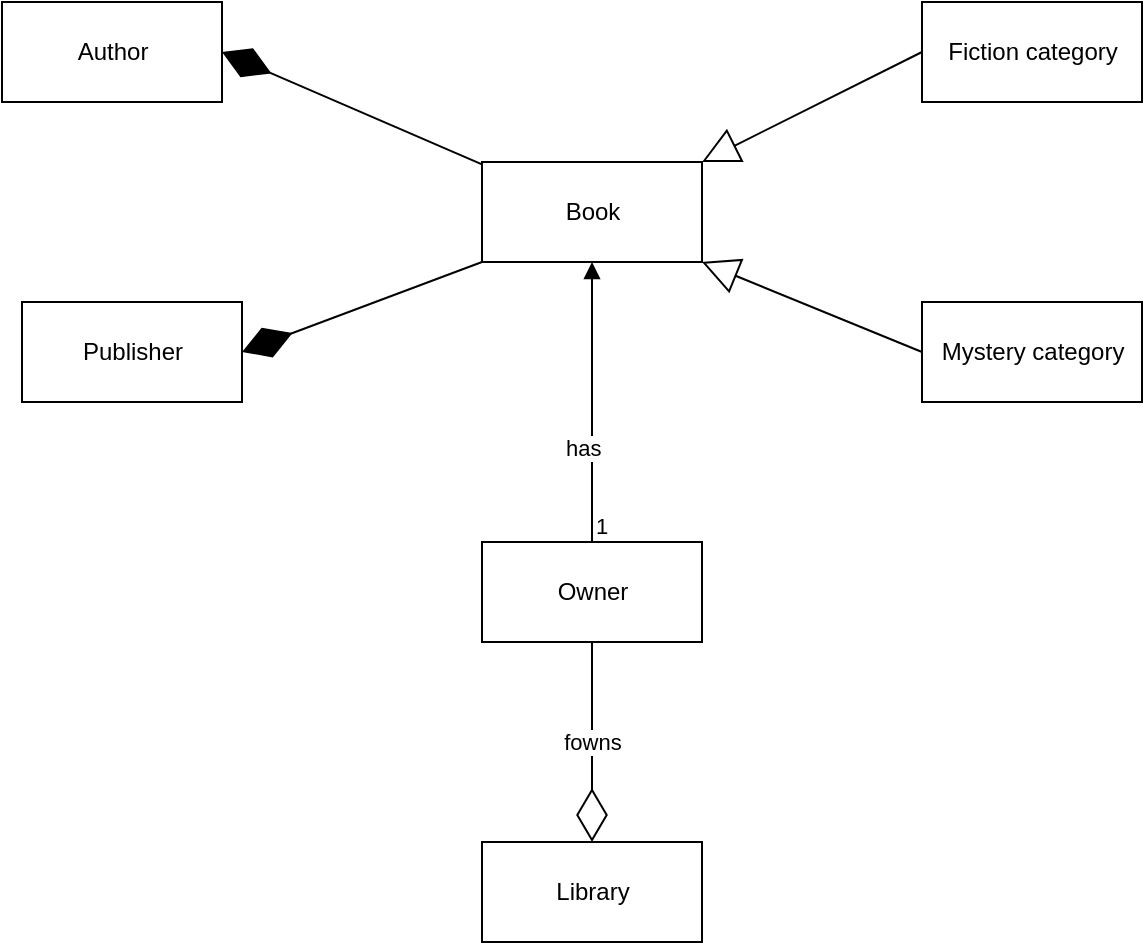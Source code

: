 <mxfile version="13.8.0" type="github">
  <diagram id="C5RBs43oDa-KdzZeNtuy" name="Page-1">
    <mxGraphModel dx="1038" dy="580" grid="1" gridSize="10" guides="1" tooltips="1" connect="1" arrows="1" fold="1" page="1" pageScale="1" pageWidth="827" pageHeight="1169" math="0" shadow="0">
      <root>
        <mxCell id="WIyWlLk6GJQsqaUBKTNV-0" />
        <mxCell id="WIyWlLk6GJQsqaUBKTNV-1" parent="WIyWlLk6GJQsqaUBKTNV-0" />
        <mxCell id="Sh_7xRnzT8UGY4DojzcR-0" value="Book" style="html=1;" vertex="1" parent="WIyWlLk6GJQsqaUBKTNV-1">
          <mxGeometry x="350" y="140" width="110" height="50" as="geometry" />
        </mxCell>
        <mxCell id="Sh_7xRnzT8UGY4DojzcR-2" value="Author" style="html=1;" vertex="1" parent="WIyWlLk6GJQsqaUBKTNV-1">
          <mxGeometry x="110" y="60" width="110" height="50" as="geometry" />
        </mxCell>
        <mxCell id="Sh_7xRnzT8UGY4DojzcR-3" value="Publisher" style="html=1;" vertex="1" parent="WIyWlLk6GJQsqaUBKTNV-1">
          <mxGeometry x="120" y="210" width="110" height="50" as="geometry" />
        </mxCell>
        <mxCell id="Sh_7xRnzT8UGY4DojzcR-4" value="Mystery category" style="html=1;" vertex="1" parent="WIyWlLk6GJQsqaUBKTNV-1">
          <mxGeometry x="570" y="210" width="110" height="50" as="geometry" />
        </mxCell>
        <mxCell id="Sh_7xRnzT8UGY4DojzcR-5" value="Fiction category" style="html=1;" vertex="1" parent="WIyWlLk6GJQsqaUBKTNV-1">
          <mxGeometry x="570" y="60" width="110" height="50" as="geometry" />
        </mxCell>
        <mxCell id="Sh_7xRnzT8UGY4DojzcR-6" value="Owner" style="html=1;" vertex="1" parent="WIyWlLk6GJQsqaUBKTNV-1">
          <mxGeometry x="350" y="330" width="110" height="50" as="geometry" />
        </mxCell>
        <mxCell id="Sh_7xRnzT8UGY4DojzcR-8" value="Library" style="html=1;" vertex="1" parent="WIyWlLk6GJQsqaUBKTNV-1">
          <mxGeometry x="350" y="480" width="110" height="50" as="geometry" />
        </mxCell>
        <mxCell id="Sh_7xRnzT8UGY4DojzcR-9" value="" style="endArrow=diamondThin;endFill=1;endSize=24;html=1;entryX=1;entryY=0.5;entryDx=0;entryDy=0;" edge="1" parent="WIyWlLk6GJQsqaUBKTNV-1" source="Sh_7xRnzT8UGY4DojzcR-0" target="Sh_7xRnzT8UGY4DojzcR-2">
          <mxGeometry width="160" relative="1" as="geometry">
            <mxPoint x="130" y="140" as="sourcePoint" />
            <mxPoint x="290" y="140" as="targetPoint" />
          </mxGeometry>
        </mxCell>
        <mxCell id="Sh_7xRnzT8UGY4DojzcR-10" value="" style="endArrow=diamondThin;endFill=1;endSize=24;html=1;entryX=1;entryY=0.5;entryDx=0;entryDy=0;exitX=0;exitY=1;exitDx=0;exitDy=0;" edge="1" parent="WIyWlLk6GJQsqaUBKTNV-1" source="Sh_7xRnzT8UGY4DojzcR-0" target="Sh_7xRnzT8UGY4DojzcR-3">
          <mxGeometry width="160" relative="1" as="geometry">
            <mxPoint x="330" y="300" as="sourcePoint" />
            <mxPoint x="490" y="300" as="targetPoint" />
          </mxGeometry>
        </mxCell>
        <mxCell id="Sh_7xRnzT8UGY4DojzcR-11" value="" style="endArrow=block;endSize=16;endFill=0;html=1;entryX=1;entryY=0;entryDx=0;entryDy=0;exitX=0;exitY=0.5;exitDx=0;exitDy=0;" edge="1" parent="WIyWlLk6GJQsqaUBKTNV-1" source="Sh_7xRnzT8UGY4DojzcR-5" target="Sh_7xRnzT8UGY4DojzcR-0">
          <mxGeometry width="160" relative="1" as="geometry">
            <mxPoint x="330" y="300" as="sourcePoint" />
            <mxPoint x="490" y="300" as="targetPoint" />
          </mxGeometry>
        </mxCell>
        <mxCell id="Sh_7xRnzT8UGY4DojzcR-13" value="" style="endArrow=block;endSize=16;endFill=0;html=1;entryX=1;entryY=1;entryDx=0;entryDy=0;exitX=0;exitY=0.5;exitDx=0;exitDy=0;" edge="1" parent="WIyWlLk6GJQsqaUBKTNV-1" source="Sh_7xRnzT8UGY4DojzcR-4" target="Sh_7xRnzT8UGY4DojzcR-0">
          <mxGeometry width="160" relative="1" as="geometry">
            <mxPoint x="330" y="300" as="sourcePoint" />
            <mxPoint x="490" y="300" as="targetPoint" />
          </mxGeometry>
        </mxCell>
        <mxCell id="Sh_7xRnzT8UGY4DojzcR-16" value="has" style="endArrow=block;endFill=1;html=1;edgeStyle=orthogonalEdgeStyle;align=left;verticalAlign=top;exitX=0.5;exitY=0;exitDx=0;exitDy=0;entryX=0.5;entryY=1;entryDx=0;entryDy=0;" edge="1" parent="WIyWlLk6GJQsqaUBKTNV-1" source="Sh_7xRnzT8UGY4DojzcR-6" target="Sh_7xRnzT8UGY4DojzcR-0">
          <mxGeometry x="-0.143" y="15" relative="1" as="geometry">
            <mxPoint x="140" y="420" as="sourcePoint" />
            <mxPoint x="300" y="420" as="targetPoint" />
            <mxPoint as="offset" />
          </mxGeometry>
        </mxCell>
        <mxCell id="Sh_7xRnzT8UGY4DojzcR-17" value="1" style="edgeLabel;resizable=0;html=1;align=left;verticalAlign=bottom;" connectable="0" vertex="1" parent="Sh_7xRnzT8UGY4DojzcR-16">
          <mxGeometry x="-1" relative="1" as="geometry" />
        </mxCell>
        <mxCell id="Sh_7xRnzT8UGY4DojzcR-18" value="fowns" style="endArrow=diamondThin;endFill=0;endSize=24;html=1;entryX=0.5;entryY=0;entryDx=0;entryDy=0;exitX=0.5;exitY=1;exitDx=0;exitDy=0;" edge="1" parent="WIyWlLk6GJQsqaUBKTNV-1" source="Sh_7xRnzT8UGY4DojzcR-6" target="Sh_7xRnzT8UGY4DojzcR-8">
          <mxGeometry width="160" relative="1" as="geometry">
            <mxPoint x="330" y="400" as="sourcePoint" />
            <mxPoint x="490" y="400" as="targetPoint" />
          </mxGeometry>
        </mxCell>
      </root>
    </mxGraphModel>
  </diagram>
</mxfile>
